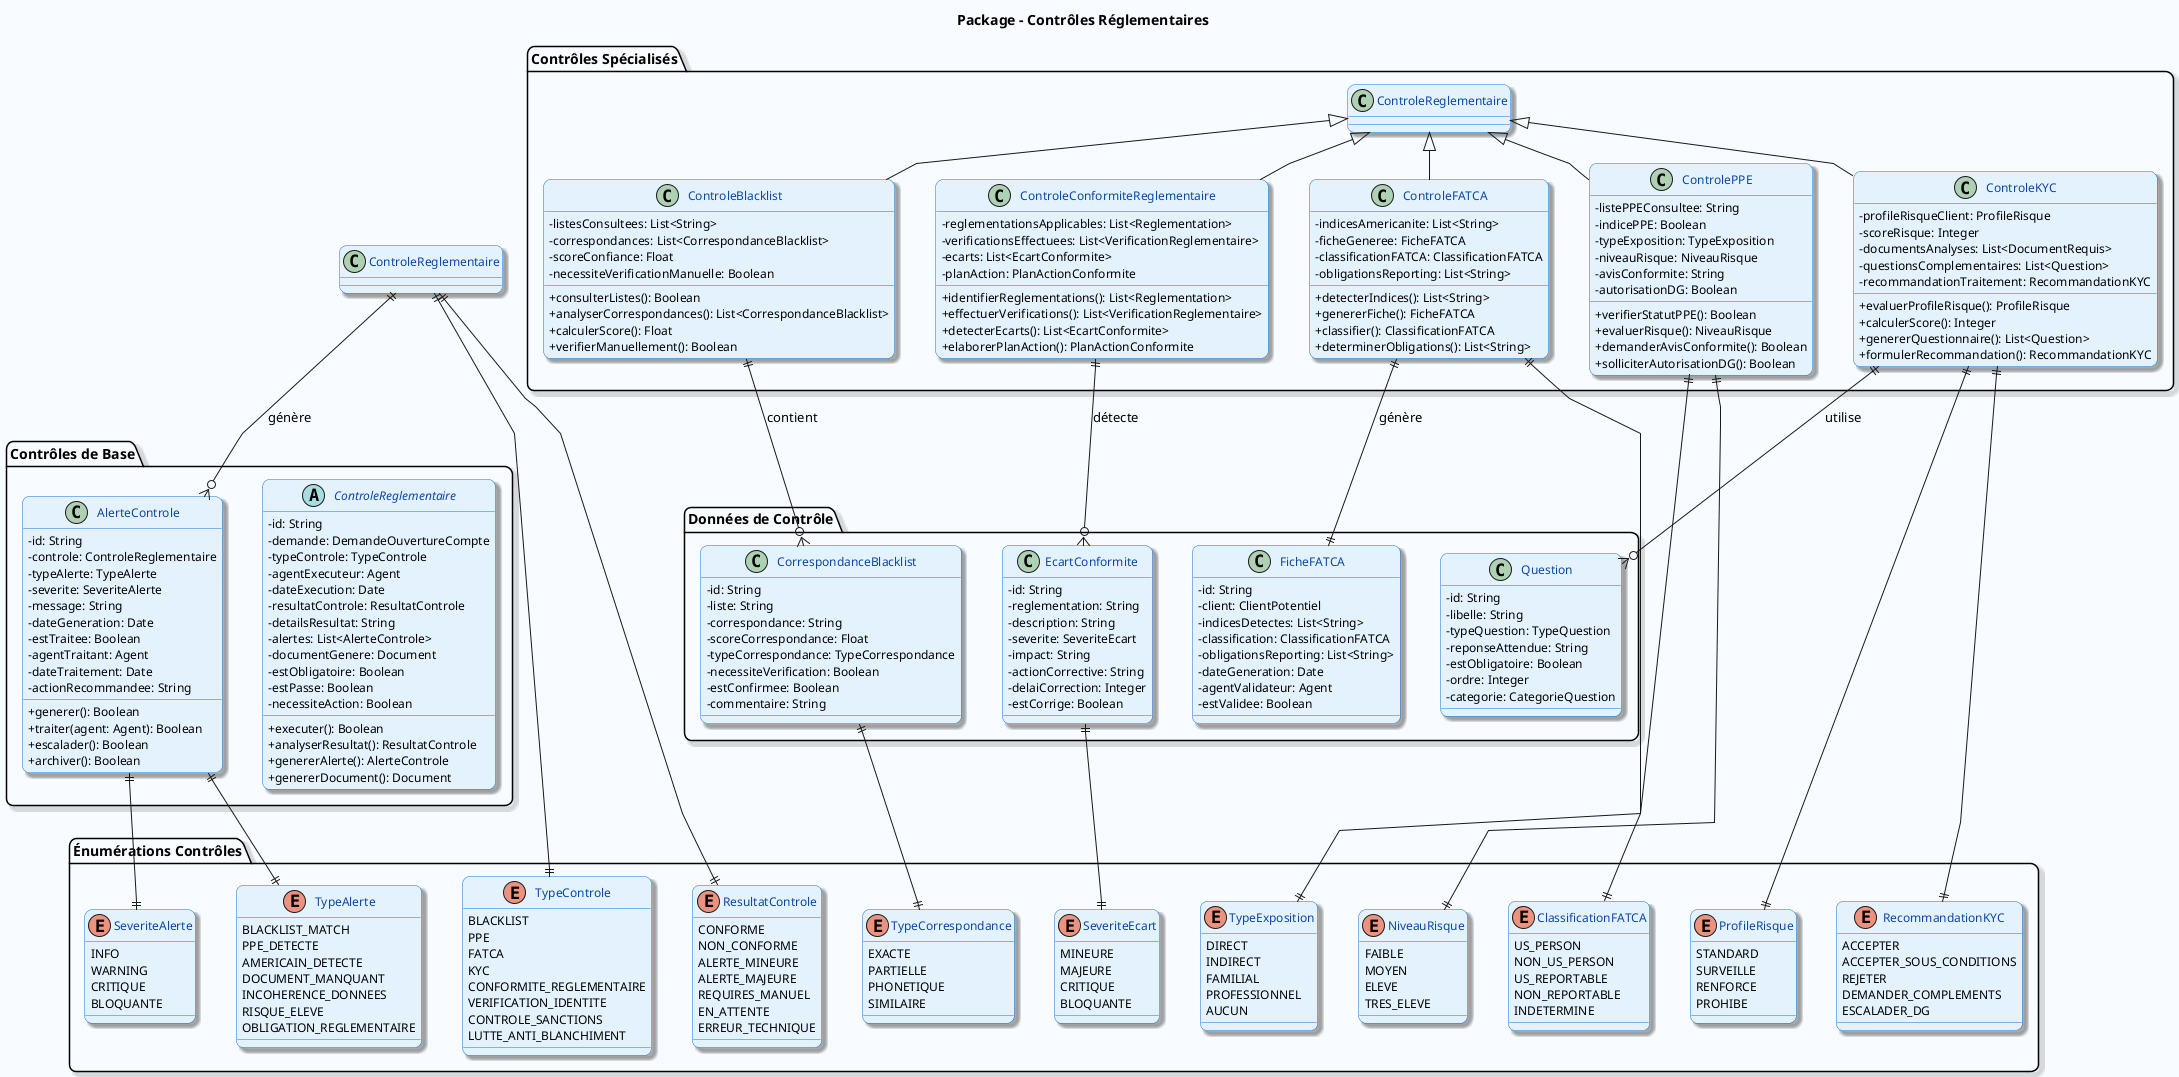 @startuml ControlesReglementaires
skinparam linetype polyline
skinparam backgroundColor #F8FBFF
skinparam classBackgroundColor #E3F2FD
skinparam classBorderColor #1976D2
skinparam classFontColor #0D47A1
skinparam classFontSize 13
skinparam classAttributeFontSize 12
skinparam classMethodFontSize 12
skinparam classAttributeIconSize 0
skinparam shadowing true
skinparam roundCorner 15
skinparam nodesep 40
skinparam ranksep 30

title Package - Contrôles Réglementaires

package "Contrôles de Base" {
  abstract class ControleReglementaire {
    - id: String
    - demande: DemandeOuvertureCompte
    - typeControle: TypeControle
    - agentExecuteur: Agent
    - dateExecution: Date
    - resultatControle: ResultatControle
    - detailsResultat: String
    - alertes: List<AlerteControle>
    - documentGenere: Document
    - estObligatoire: Boolean
    - estPasse: Boolean
    - necessiteAction: Boolean
    + executer(): Boolean
    + analyserResultat(): ResultatControle
    + genererAlerte(): AlerteControle
    + genererDocument(): Document
  }

  class AlerteControle {
    - id: String
    - controle: ControleReglementaire
    - typeAlerte: TypeAlerte
    - severite: SeveriteAlerte
    - message: String
    - dateGeneration: Date
    - estTraitee: Boolean
    - agentTraitant: Agent
    - dateTraitement: Date
    - actionRecommandee: String
    + generer(): Boolean
    + traiter(agent: Agent): Boolean
    + escalader(): Boolean
    + archiver(): Boolean
  }
}

package "Contrôles Spécialisés" {
  class ControleBlacklist extends ControleReglementaire {
    - listesConsultees: List<String>
    - correspondances: List<CorrespondanceBlacklist>
    - scoreConfiance: Float
    - necessiteVerificationManuelle: Boolean
    + consulterListes(): Boolean
    + analyserCorrespondances(): List<CorrespondanceBlacklist>
    + calculerScore(): Float
    + verifierManuellement(): Boolean
  }

  class ControlePPE extends ControleReglementaire {
    - listePPEConsultee: String
    - indicePPE: Boolean
    - typeExposition: TypeExposition
    - niveauRisque: NiveauRisque
    - avisConformite: String
    - autorisationDG: Boolean
    + verifierStatutPPE(): Boolean
    + evaluerRisque(): NiveauRisque
    + demanderAvisConformite(): Boolean
    + solliciterAutorisationDG(): Boolean
  }

  class ControleFATCA extends ControleReglementaire {
    - indicesAmericanite: List<String>
    - ficheGeneree: FicheFATCA
    - classificationFATCA: ClassificationFATCA
    - obligationsReporting: List<String>
    + detecterIndices(): List<String>
    + genererFiche(): FicheFATCA
    + classifier(): ClassificationFATCA
    + determinerObligations(): List<String>
  }

  class ControleKYC extends ControleReglementaire {
    - profileRisqueClient: ProfileRisque
    - scoreRisque: Integer
    - documentsAnalyses: List<DocumentRequis>
    - questionsComplementaires: List<Question>
    - recommandationTraitement: RecommandationKYC
    + evaluerProfileRisque(): ProfileRisque
    + calculerScore(): Integer
    + genererQuestionnaire(): List<Question>
    + formulerRecommandation(): RecommandationKYC
  }

  class ControleConformiteReglementaire extends ControleReglementaire {
    - reglementationsApplicables: List<Reglementation>
    - verificationsEffectuees: List<VerificationReglementaire>
    - ecarts: List<EcartConformite>
    - planAction: PlanActionConformite
    + identifierReglementations(): List<Reglementation>
    + effectuerVerifications(): List<VerificationReglementaire>
    + detecterEcarts(): List<EcartConformite>
    + elaborerPlanAction(): PlanActionConformite
  }
}

package "Données de Contrôle" {
  class CorrespondanceBlacklist {
    - id: String
    - liste: String
    - correspondance: String
    - scoreCorrespondance: Float
    - typeCorrespondance: TypeCorrespondance
    - necessiteVerification: Boolean
    - estConfirmee: Boolean
    - commentaire: String
  }

  class FicheFATCA {
    - id: String
    - client: ClientPotentiel
    - indicesDetectes: List<String>
    - classification: ClassificationFATCA
    - obligationsReporting: List<String>
    - dateGeneration: Date
    - agentValidateur: Agent
    - estValidee: Boolean
  }

  class Question {
    - id: String
    - libelle: String
    - typeQuestion: TypeQuestion
    - reponseAttendue: String
    - estObligatoire: Boolean
    - ordre: Integer
    - categorie: CategorieQuestion
  }

  class EcartConformite {
    - id: String
    - reglementation: String
    - description: String
    - severite: SeveriteEcart
    - impact: String
    - actionCorrective: String
    - delaiCorrection: Integer
    - estCorrige: Boolean
  }
}

package "Énumérations Contrôles" {
  enum TypeControle {
    BLACKLIST
    PPE
    FATCA
    KYC
    CONFORMITE_REGLEMENTAIRE
    VERIFICATION_IDENTITE
    CONTROLE_SANCTIONS
    LUTTE_ANTI_BLANCHIMENT
  }

  enum ResultatControle {
    CONFORME
    NON_CONFORME
    ALERTE_MINEURE
    ALERTE_MAJEURE
    REQUIRES_MANUEL
    EN_ATTENTE
    ERREUR_TECHNIQUE
  }

  enum TypeAlerte {
    BLACKLIST_MATCH
    PPE_DETECTE
    AMERICAIN_DETECTE
    DOCUMENT_MANQUANT
    INCOHERENCE_DONNEES
    RISQUE_ELEVE
    OBLIGATION_REGLEMENTAIRE
  }

  enum SeveriteAlerte {
    INFO
    WARNING
    CRITIQUE
    BLOQUANTE
  }

  enum TypeExposition {
    DIRECT
    INDIRECT
    FAMILIAL
    PROFESSIONNEL
    AUCUN
  }

  enum NiveauRisque {
    FAIBLE
    MOYEN
    ELEVE
    TRES_ELEVE
  }

  enum ClassificationFATCA {
    US_PERSON
    NON_US_PERSON
    US_REPORTABLE
    NON_REPORTABLE
    INDETERMINE
  }

  enum TypeCorrespondance {
    EXACTE
    PARTIELLE
    PHONETIQUE
    SIMILAIRE
  }

  enum ProfileRisque {
    STANDARD
    SURVEILLE
    RENFORCE
    PROHIBE
  }

  enum RecommandationKYC {
    ACCEPTER
    ACCEPTER_SOUS_CONDITIONS
    REJETER
    DEMANDER_COMPLEMENTS
    ESCALADER_DG
  }

  enum SeveriteEcart {
    MINEURE
    MAJEURE
    CRITIQUE
    BLOQUANTE
  }
}

' Relations
ControleReglementaire ||--o{ AlerteControle : "génère"
ControleBlacklist ||--o{ CorrespondanceBlacklist : "contient"
ControleFATCA ||--|| FicheFATCA : "génère"
ControleKYC ||--o{ Question : "utilise"
ControleConformiteReglementaire ||--o{ EcartConformite : "détecte"

ControleReglementaire ||--|| TypeControle
ControleReglementaire ||--|| ResultatControle
AlerteControle ||--|| TypeAlerte
AlerteControle ||--|| SeveriteAlerte
ControlePPE ||--|| TypeExposition
ControlePPE ||--|| NiveauRisque
ControleFATCA ||--|| ClassificationFATCA
CorrespondanceBlacklist ||--|| TypeCorrespondance
ControleKYC ||--|| ProfileRisque
ControleKYC ||--|| RecommandationKYC
EcartConformite ||--|| SeveriteEcart

@enduml

